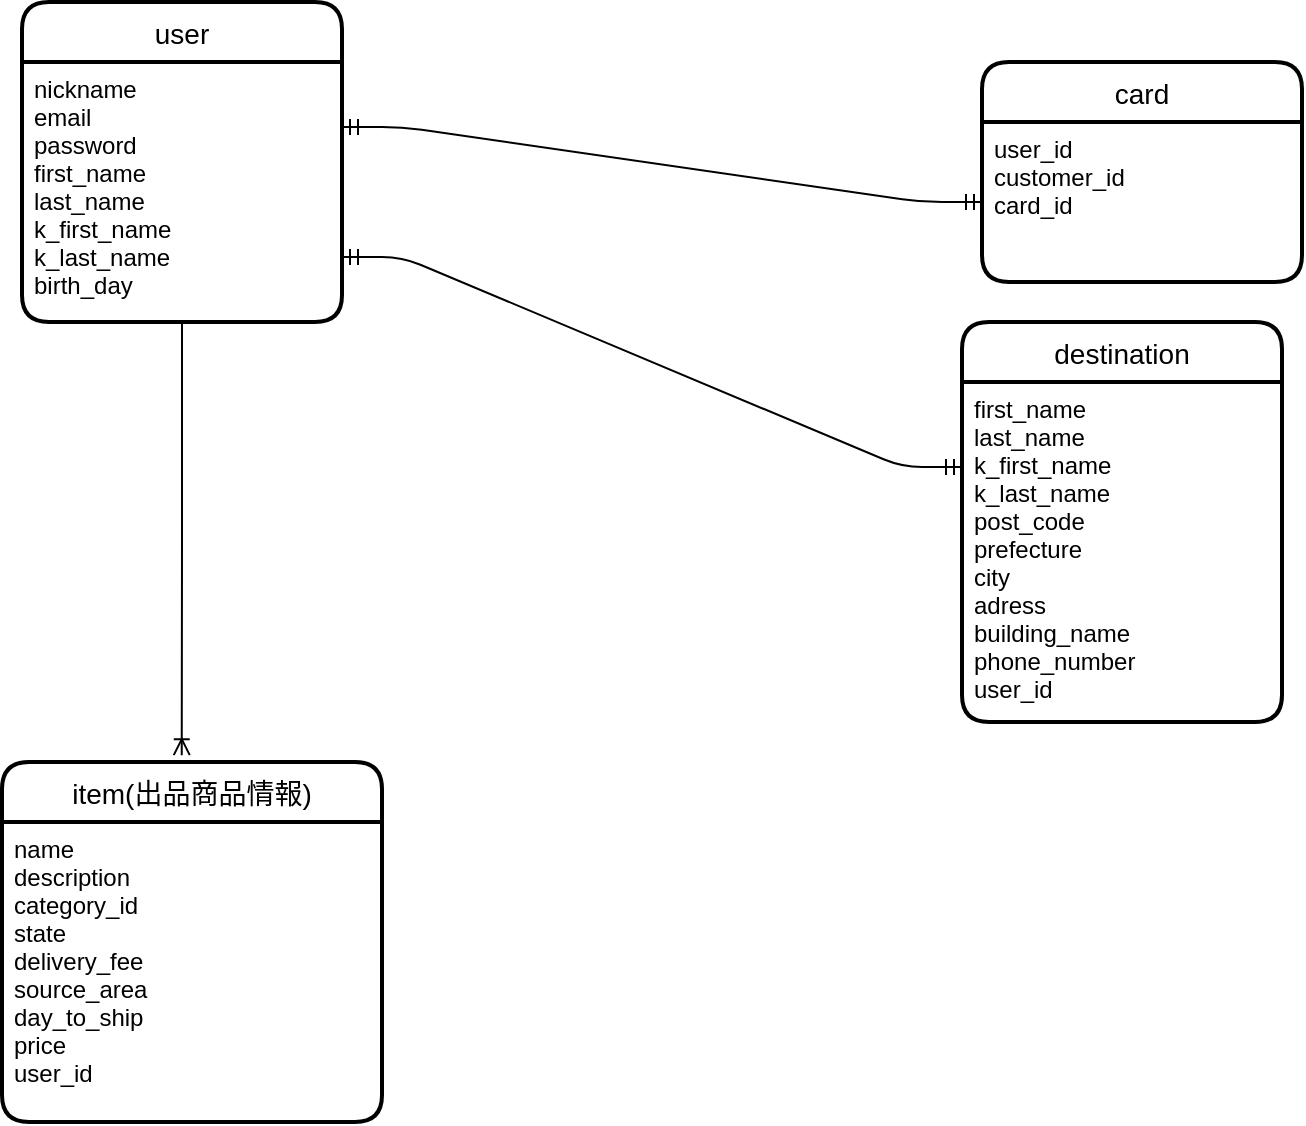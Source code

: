 <mxfile version="13.10.0" type="embed">
    <diagram id="-hCbjRT0aMK1ETa7gHFm" name="ページ1">
        <mxGraphModel dx="701" dy="1692" grid="1" gridSize="10" guides="1" tooltips="1" connect="1" arrows="1" fold="1" page="1" pageScale="1" pageWidth="850" pageHeight="1100" math="0" shadow="0">
            <root>
                <mxCell id="0"/>
                <mxCell id="1" parent="0"/>
                <mxCell id="137" value="destination" style="swimlane;childLayout=stackLayout;horizontal=1;startSize=30;horizontalStack=0;rounded=1;fontSize=14;fontStyle=0;strokeWidth=2;resizeParent=0;resizeLast=1;shadow=0;dashed=0;align=center;" vertex="1" parent="1">
                    <mxGeometry x="500" y="130" width="160" height="200" as="geometry"/>
                </mxCell>
                <mxCell id="138" value="first_name&#10;last_name&#10;k_first_name&#10;k_last_name&#10;post_code&#10;prefecture&#10;city&#10;adress&#10;building_name&#10;phone_number&#10;user_id" style="align=left;strokeColor=none;fillColor=none;spacingLeft=4;fontSize=12;verticalAlign=top;resizable=0;rotatable=0;part=1;" vertex="1" parent="137">
                    <mxGeometry y="30" width="160" height="170" as="geometry"/>
                </mxCell>
                <mxCell id="139" value="user" style="swimlane;childLayout=stackLayout;horizontal=1;startSize=30;horizontalStack=0;rounded=1;fontSize=14;fontStyle=0;strokeWidth=2;resizeParent=0;resizeLast=1;shadow=0;dashed=0;align=center;" vertex="1" parent="1">
                    <mxGeometry x="30" y="-30" width="160" height="160" as="geometry"/>
                </mxCell>
                <mxCell id="140" value="nickname&#10;email&#10;password&#10;first_name&#10;last_name&#10;k_first_name&#10;k_last_name&#10;birth_day&#10;&#10;" style="align=left;strokeColor=none;fillColor=none;spacingLeft=4;fontSize=12;verticalAlign=top;resizable=0;rotatable=0;part=1;" vertex="1" parent="139">
                    <mxGeometry y="30" width="160" height="130" as="geometry"/>
                </mxCell>
                <mxCell id="145" value="item(出品商品情報)" style="swimlane;childLayout=stackLayout;horizontal=1;startSize=30;horizontalStack=0;rounded=1;fontSize=14;fontStyle=0;strokeWidth=2;resizeParent=0;resizeLast=1;shadow=0;dashed=0;align=center;" vertex="1" parent="1">
                    <mxGeometry x="20" y="350" width="190" height="180" as="geometry"/>
                </mxCell>
                <mxCell id="146" value="name&#10;description&#10;category_id&#10;state&#10;delivery_fee&#10;source_area&#10;day_to_ship&#10;price&#10;user_id&#10;&#10;" style="align=left;strokeColor=none;fillColor=none;spacingLeft=4;fontSize=12;verticalAlign=top;resizable=0;rotatable=0;part=1;" vertex="1" parent="145">
                    <mxGeometry y="30" width="190" height="150" as="geometry"/>
                </mxCell>
                <mxCell id="147" value="card" style="swimlane;childLayout=stackLayout;horizontal=1;startSize=30;horizontalStack=0;rounded=1;fontSize=14;fontStyle=0;strokeWidth=2;resizeParent=0;resizeLast=1;shadow=0;dashed=0;align=center;" vertex="1" parent="1">
                    <mxGeometry x="510" width="160" height="110" as="geometry"/>
                </mxCell>
                <mxCell id="148" value="user_id&#10;customer_id&#10;card_id" style="align=left;strokeColor=none;fillColor=none;spacingLeft=4;fontSize=12;verticalAlign=top;resizable=0;rotatable=0;part=1;" vertex="1" parent="147">
                    <mxGeometry y="30" width="160" height="80" as="geometry"/>
                </mxCell>
                <mxCell id="149" value="" style="edgeStyle=entityRelationEdgeStyle;fontSize=12;html=1;endArrow=ERmandOne;startArrow=ERmandOne;entryX=0;entryY=0.25;entryDx=0;entryDy=0;exitX=1;exitY=0.75;exitDx=0;exitDy=0;" edge="1" parent="1" source="140" target="138">
                    <mxGeometry width="100" height="100" relative="1" as="geometry">
                        <mxPoint x="210.0" y="160.0" as="sourcePoint"/>
                        <mxPoint x="330" y="100" as="targetPoint"/>
                    </mxGeometry>
                </mxCell>
                <mxCell id="150" value="" style="edgeStyle=entityRelationEdgeStyle;fontSize=12;html=1;endArrow=ERmandOne;startArrow=ERmandOne;entryX=0;entryY=0.5;entryDx=0;entryDy=0;exitX=1;exitY=0.25;exitDx=0;exitDy=0;" edge="1" parent="1" source="140" target="148">
                    <mxGeometry width="100" height="100" relative="1" as="geometry">
                        <mxPoint x="210" y="60" as="sourcePoint"/>
                        <mxPoint x="270" y="60" as="targetPoint"/>
                    </mxGeometry>
                </mxCell>
                <mxCell id="162" value="" style="edgeStyle=orthogonalEdgeStyle;fontSize=12;html=1;endArrow=ERoneToMany;entryX=0.473;entryY=-0.019;entryDx=0;entryDy=0;entryPerimeter=0;exitX=0.5;exitY=1;exitDx=0;exitDy=0;" edge="1" parent="1" source="139" target="145">
                    <mxGeometry width="100" height="100" relative="1" as="geometry">
                        <mxPoint x="290" y="290" as="sourcePoint"/>
                        <mxPoint x="360" y="230" as="targetPoint"/>
                    </mxGeometry>
                </mxCell>
            </root>
        </mxGraphModel>
    </diagram>
</mxfile>